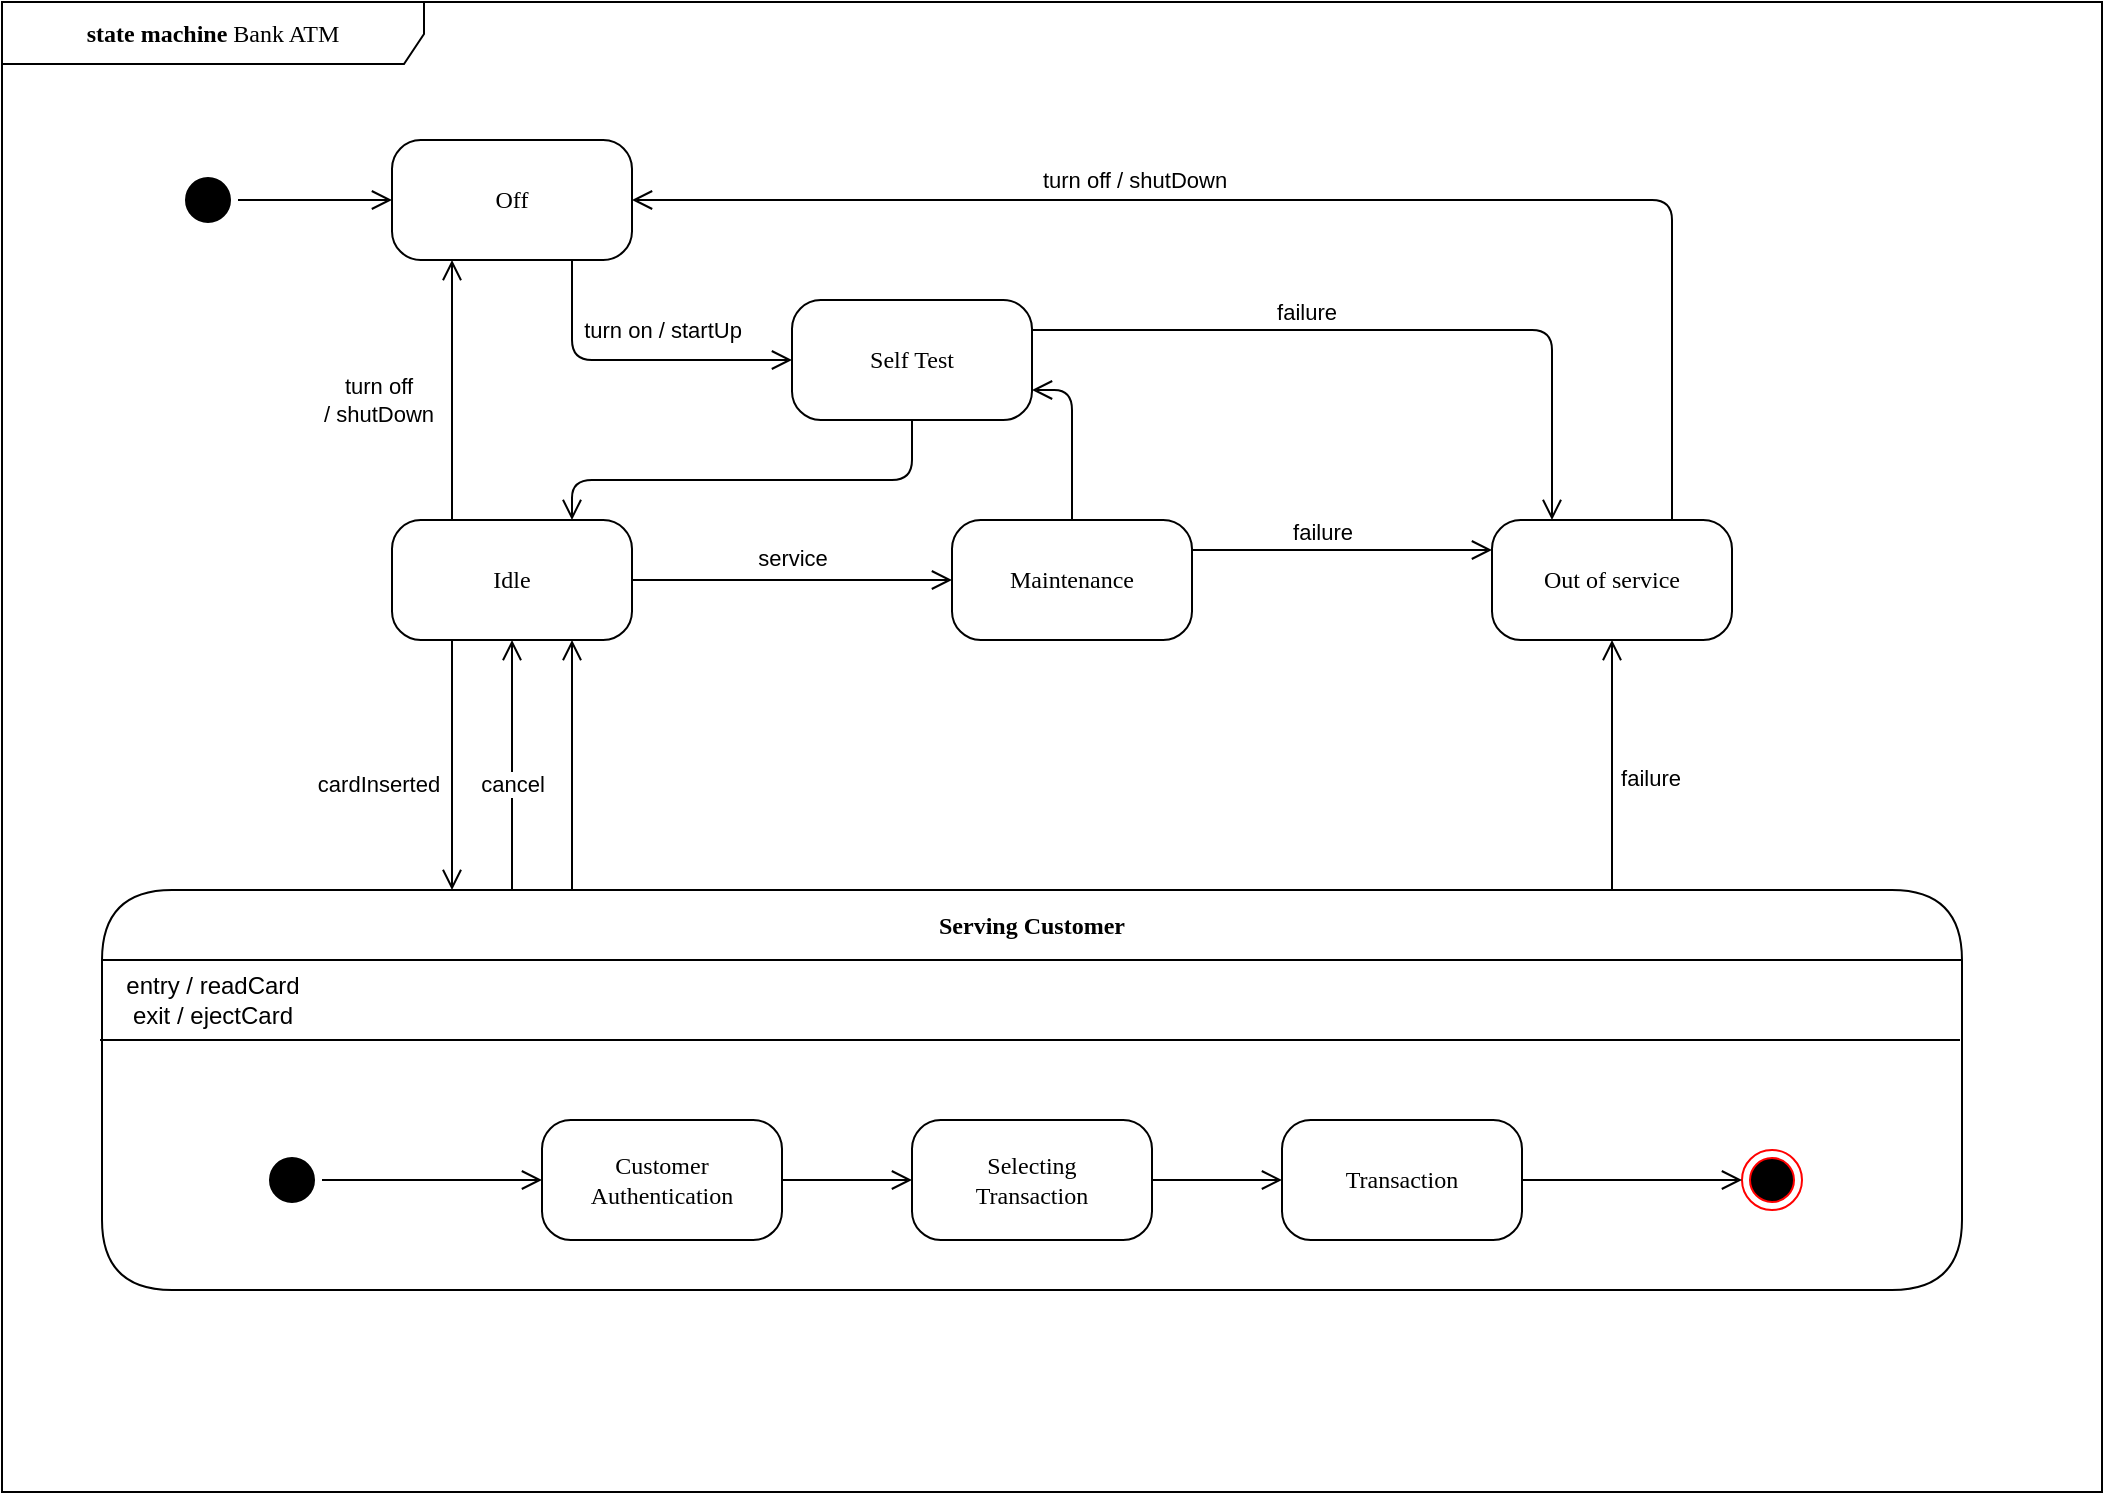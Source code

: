 <mxfile version="22.0.4" type="google">
  <diagram name="Page-1" id="58cdce13-f638-feb5-8d6f-7d28b1aa9fa0">
    <mxGraphModel grid="0" page="1" gridSize="10" guides="1" tooltips="1" connect="1" arrows="1" fold="1" pageScale="1" pageWidth="1100" pageHeight="850" background="none" math="0" shadow="0">
      <root>
        <mxCell id="0" />
        <mxCell id="1" parent="0" />
        <mxCell id="382b91b5511bd0f7-1" value="" style="ellipse;html=1;shape=startState;fillColor=#000000;strokeColor=#000000;rounded=1;shadow=0;comic=0;labelBackgroundColor=none;fontFamily=Verdana;fontSize=12;fontColor=#000000;align=center;direction=south;" vertex="1" parent="1">
          <mxGeometry x="103" y="171" width="30" height="30" as="geometry" />
        </mxCell>
        <mxCell id="382b91b5511bd0f7-5" value="Idle" style="rounded=1;whiteSpace=wrap;html=1;arcSize=24;fillColor=none;strokeColor=#000000;shadow=0;comic=0;labelBackgroundColor=none;fontFamily=Verdana;fontSize=12;fontColor=#000000;align=center;" vertex="1" parent="1">
          <mxGeometry x="210" y="346" width="120" height="60" as="geometry" />
        </mxCell>
        <mxCell id="382b91b5511bd0f7-6" value="Off" style="rounded=1;whiteSpace=wrap;html=1;arcSize=24;fillColor=none;strokeColor=#000000;shadow=0;comic=0;labelBackgroundColor=none;fontFamily=Verdana;fontSize=12;fontColor=#000000;align=center;" vertex="1" parent="1">
          <mxGeometry x="210" y="156" width="120" height="60" as="geometry" />
        </mxCell>
        <mxCell id="3cde6dad864a17aa-3" style="edgeStyle=orthogonalEdgeStyle;html=1;exitX=1;exitY=0.25;entryX=0.25;entryY=0;labelBackgroundColor=none;endArrow=open;endSize=8;strokeColor=#000000;fontFamily=Verdana;fontSize=12;align=left;fillColor=none;" edge="1" parent="1" source="382b91b5511bd0f7-7" target="382b91b5511bd0f7-9">
          <mxGeometry relative="1" as="geometry" />
        </mxCell>
        <mxCell id="ulhHq2SLIuZRjMTelluO-8" value="failure" style="edgeLabel;html=1;align=center;verticalAlign=middle;resizable=0;points=[];" connectable="0" vertex="1" parent="3cde6dad864a17aa-3">
          <mxGeometry x="-0.305" y="1" relative="1" as="geometry">
            <mxPoint x="13" y="-8" as="offset" />
          </mxGeometry>
        </mxCell>
        <mxCell id="382b91b5511bd0f7-7" value="Self Test" style="rounded=1;whiteSpace=wrap;html=1;arcSize=24;fillColor=none;strokeColor=#000000;shadow=0;comic=0;labelBackgroundColor=none;fontFamily=Verdana;fontSize=12;fontColor=#000000;align=center;" vertex="1" parent="1">
          <mxGeometry x="410" y="236" width="120" height="60" as="geometry" />
        </mxCell>
        <mxCell id="3cde6dad864a17aa-4" style="edgeStyle=orthogonalEdgeStyle;html=1;exitX=0.75;exitY=0;entryX=1;entryY=0.5;labelBackgroundColor=none;endArrow=open;endSize=8;strokeColor=#000000;fontFamily=Verdana;fontSize=12;align=left;fillColor=none;" edge="1" parent="1" source="382b91b5511bd0f7-9" target="382b91b5511bd0f7-6">
          <mxGeometry relative="1" as="geometry">
            <Array as="points">
              <mxPoint x="850" y="186" />
            </Array>
          </mxGeometry>
        </mxCell>
        <mxCell id="ulhHq2SLIuZRjMTelluO-6" value="turn off / shutDown" style="edgeLabel;html=1;align=center;verticalAlign=middle;resizable=0;points=[];" connectable="0" vertex="1" parent="3cde6dad864a17aa-4">
          <mxGeometry x="0.274" y="-1" relative="1" as="geometry">
            <mxPoint x="4" y="-9" as="offset" />
          </mxGeometry>
        </mxCell>
        <mxCell id="382b91b5511bd0f7-9" value="Out of service" style="rounded=1;whiteSpace=wrap;html=1;arcSize=24;fillColor=none;strokeColor=#000000;shadow=0;comic=0;labelBackgroundColor=none;fontFamily=Verdana;fontSize=12;fontColor=#000000;align=center;" vertex="1" parent="1">
          <mxGeometry x="760" y="346" width="120" height="60" as="geometry" />
        </mxCell>
        <mxCell id="382b91b5511bd0f7-10" value="Maintenance" style="rounded=1;whiteSpace=wrap;html=1;arcSize=24;fillColor=none;strokeColor=#000000;shadow=0;comic=0;labelBackgroundColor=none;fontFamily=Verdana;fontSize=12;fontColor=#000000;align=center;" vertex="1" parent="1">
          <mxGeometry x="490" y="346" width="120" height="60" as="geometry" />
        </mxCell>
        <mxCell id="3cde6dad864a17aa-5" style="edgeStyle=elbowEdgeStyle;html=1;labelBackgroundColor=none;endArrow=open;endSize=8;strokeColor=#000000;fontFamily=Verdana;fontSize=12;align=left;fillColor=none;" edge="1" parent="1" source="2a3bc250acf0617d-7" target="382b91b5511bd0f7-9">
          <mxGeometry relative="1" as="geometry" />
        </mxCell>
        <mxCell id="2a3bc250acf0617d-7" value="Serving Customer" style="swimlane;whiteSpace=wrap;html=1;rounded=1;shadow=0;comic=0;labelBackgroundColor=none;strokeWidth=1;fontFamily=Verdana;fontSize=12;align=center;startSize=35;arcSize=45;" vertex="1" parent="1">
          <mxGeometry x="65" y="531" width="930" height="200" as="geometry">
            <mxRectangle x="95" y="495" width="160" height="30" as="alternateBounds" />
          </mxGeometry>
        </mxCell>
        <mxCell id="3cde6dad864a17aa-10" style="edgeStyle=elbowEdgeStyle;html=1;labelBackgroundColor=none;endArrow=open;endSize=8;strokeColor=#000000;fontFamily=Verdana;fontSize=12;align=left;fillColor=none;" edge="1" parent="2a3bc250acf0617d-7" source="382b91b5511bd0f7-8" target="3cde6dad864a17aa-1">
          <mxGeometry relative="1" as="geometry" />
        </mxCell>
        <mxCell id="382b91b5511bd0f7-8" value="Customer&lt;br&gt;Authentication" style="rounded=1;whiteSpace=wrap;html=1;arcSize=24;fillColor=none;strokeColor=#000000;shadow=0;comic=0;labelBackgroundColor=none;fontFamily=Verdana;fontSize=12;fontColor=#000000;align=center;" vertex="1" parent="2a3bc250acf0617d-7">
          <mxGeometry x="220" y="115" width="120" height="60" as="geometry" />
        </mxCell>
        <mxCell id="24f968d109e7d6b4-3" value="" style="ellipse;html=1;shape=endState;fillColor=#000000;strokeColor=#ff0000;rounded=1;shadow=0;comic=0;labelBackgroundColor=none;fontFamily=Verdana;fontSize=12;fontColor=#000000;align=center;" vertex="1" parent="2a3bc250acf0617d-7">
          <mxGeometry x="820" y="130" width="30" height="30" as="geometry" />
        </mxCell>
        <mxCell id="3cde6dad864a17aa-9" style="edgeStyle=elbowEdgeStyle;html=1;labelBackgroundColor=none;endArrow=open;endSize=8;strokeColor=#000000;fontFamily=Verdana;fontSize=12;align=left;fillColor=none;" edge="1" parent="2a3bc250acf0617d-7" source="2a3bc250acf0617d-3" target="382b91b5511bd0f7-8">
          <mxGeometry relative="1" as="geometry" />
        </mxCell>
        <mxCell id="2a3bc250acf0617d-3" value="" style="ellipse;html=1;shape=startState;fillColor=#000000;strokeColor=#000000;rounded=1;shadow=0;comic=0;labelBackgroundColor=none;fontFamily=Verdana;fontSize=12;fontColor=#000000;align=center;direction=south;" vertex="1" parent="2a3bc250acf0617d-7">
          <mxGeometry x="80" y="130" width="30" height="30" as="geometry" />
        </mxCell>
        <mxCell id="3cde6dad864a17aa-11" style="edgeStyle=elbowEdgeStyle;html=1;labelBackgroundColor=none;endArrow=open;endSize=8;strokeColor=#000000;fontFamily=Verdana;fontSize=12;align=left;fillColor=none;" edge="1" parent="2a3bc250acf0617d-7" source="3cde6dad864a17aa-1" target="3cde6dad864a17aa-2">
          <mxGeometry relative="1" as="geometry" />
        </mxCell>
        <mxCell id="3cde6dad864a17aa-1" value="Selecting&lt;br&gt;Transaction" style="rounded=1;whiteSpace=wrap;html=1;arcSize=24;fillColor=none;strokeColor=#000000;shadow=0;comic=0;labelBackgroundColor=none;fontFamily=Verdana;fontSize=12;fontColor=#000000;align=center;" vertex="1" parent="2a3bc250acf0617d-7">
          <mxGeometry x="405" y="115" width="120" height="60" as="geometry" />
        </mxCell>
        <mxCell id="3cde6dad864a17aa-12" style="edgeStyle=elbowEdgeStyle;html=1;labelBackgroundColor=none;endArrow=open;endSize=8;strokeColor=#000000;fontFamily=Verdana;fontSize=12;align=left;fillColor=none;" edge="1" parent="2a3bc250acf0617d-7" source="3cde6dad864a17aa-2" target="24f968d109e7d6b4-3">
          <mxGeometry relative="1" as="geometry" />
        </mxCell>
        <mxCell id="3cde6dad864a17aa-2" value="Transaction" style="rounded=1;whiteSpace=wrap;html=1;arcSize=24;fillColor=none;strokeColor=#000000;shadow=0;comic=0;labelBackgroundColor=none;fontFamily=Verdana;fontSize=12;fontColor=#000000;align=center;" vertex="1" parent="2a3bc250acf0617d-7">
          <mxGeometry x="590" y="115" width="120" height="60" as="geometry" />
        </mxCell>
        <mxCell id="ulhHq2SLIuZRjMTelluO-4" value="entry / readCard&lt;br&gt;exit / ejectCard" style="text;html=1;align=center;verticalAlign=middle;resizable=0;points=[];autosize=1;strokeColor=none;fillColor=none;" vertex="1" parent="2a3bc250acf0617d-7">
          <mxGeometry y="35" width="110" height="40" as="geometry" />
        </mxCell>
        <mxCell id="2a3bc250acf0617d-8" value="&lt;b&gt;state machine&lt;/b&gt;&amp;nbsp;Bank ATM" style="shape=umlFrame;whiteSpace=wrap;html=1;rounded=1;shadow=0;comic=0;labelBackgroundColor=none;strokeWidth=1;fontFamily=Verdana;fontSize=12;align=center;width=211;height=31;" vertex="1" parent="1">
          <mxGeometry x="15" y="87" width="1050" height="745" as="geometry" />
        </mxCell>
        <mxCell id="2a3bc250acf0617d-9" style="edgeStyle=orthogonalEdgeStyle;html=1;labelBackgroundColor=none;endArrow=open;endSize=8;strokeColor=#000000;fontFamily=Verdana;fontSize=12;align=left;fillColor=none;" edge="1" parent="1" source="382b91b5511bd0f7-1" target="382b91b5511bd0f7-6">
          <mxGeometry relative="1" as="geometry" />
        </mxCell>
        <mxCell id="2a3bc250acf0617d-10" style="edgeStyle=orthogonalEdgeStyle;html=1;labelBackgroundColor=none;endArrow=open;endSize=8;strokeColor=#000000;fontFamily=Verdana;fontSize=12;align=left;entryX=0;entryY=0.5;fillColor=none;" edge="1" parent="1" source="382b91b5511bd0f7-6" target="382b91b5511bd0f7-7">
          <mxGeometry relative="1" as="geometry">
            <Array as="points">
              <mxPoint x="300" y="266" />
            </Array>
          </mxGeometry>
        </mxCell>
        <mxCell id="ulhHq2SLIuZRjMTelluO-7" value="turn on / startUp" style="edgeLabel;html=1;align=center;verticalAlign=middle;resizable=0;points=[];" connectable="0" vertex="1" parent="2a3bc250acf0617d-10">
          <mxGeometry x="-0.668" y="-3" relative="1" as="geometry">
            <mxPoint x="48" y="8" as="offset" />
          </mxGeometry>
        </mxCell>
        <mxCell id="2a3bc250acf0617d-11" style="edgeStyle=orthogonalEdgeStyle;html=1;entryX=0.75;entryY=0;labelBackgroundColor=none;endArrow=open;endSize=8;strokeColor=#000000;fontFamily=Verdana;fontSize=12;align=left;exitX=0.5;exitY=1;fillColor=none;" edge="1" parent="1" source="382b91b5511bd0f7-7" target="382b91b5511bd0f7-5">
          <mxGeometry relative="1" as="geometry">
            <mxPoint x="490" y="336" as="sourcePoint" />
            <Array as="points">
              <mxPoint x="470" y="326" />
              <mxPoint x="300" y="326" />
            </Array>
          </mxGeometry>
        </mxCell>
        <mxCell id="2a3bc250acf0617d-12" style="edgeStyle=orthogonalEdgeStyle;html=1;exitX=0.25;exitY=0;entryX=0.25;entryY=1;labelBackgroundColor=none;endArrow=open;endSize=8;strokeColor=#000000;fontFamily=Verdana;fontSize=12;align=left;fillColor=none;" edge="1" parent="1" source="382b91b5511bd0f7-5" target="382b91b5511bd0f7-6">
          <mxGeometry relative="1" as="geometry" />
        </mxCell>
        <mxCell id="2a3bc250acf0617d-13" style="edgeStyle=orthogonalEdgeStyle;html=1;exitX=1;exitY=0.5;entryX=0;entryY=0.5;labelBackgroundColor=none;endArrow=open;endSize=8;strokeColor=#000000;fontFamily=Verdana;fontSize=12;align=left;fillColor=none;" edge="1" parent="1" source="382b91b5511bd0f7-5" target="382b91b5511bd0f7-10">
          <mxGeometry relative="1" as="geometry" />
        </mxCell>
        <mxCell id="ulhHq2SLIuZRjMTelluO-11" value="service" style="edgeLabel;html=1;align=center;verticalAlign=middle;resizable=0;points=[];" connectable="0" vertex="1" parent="2a3bc250acf0617d-13">
          <mxGeometry x="-0.31" y="10" relative="1" as="geometry">
            <mxPoint x="25" y="-1" as="offset" />
          </mxGeometry>
        </mxCell>
        <mxCell id="2a3bc250acf0617d-14" style="edgeStyle=orthogonalEdgeStyle;html=1;exitX=0.5;exitY=0;entryX=1;entryY=0.75;labelBackgroundColor=none;endArrow=open;endSize=8;strokeColor=#000000;fontFamily=Verdana;fontSize=12;align=left;fillColor=none;" edge="1" parent="1" source="382b91b5511bd0f7-10" target="382b91b5511bd0f7-7">
          <mxGeometry relative="1" as="geometry" />
        </mxCell>
        <mxCell id="2a3bc250acf0617d-15" style="edgeStyle=orthogonalEdgeStyle;html=1;exitX=1;exitY=0.25;entryX=0;entryY=0.25;labelBackgroundColor=none;endArrow=open;endSize=8;strokeColor=#000000;fontFamily=Verdana;fontSize=12;align=left;fillColor=none;" edge="1" parent="1" source="382b91b5511bd0f7-10" target="382b91b5511bd0f7-9">
          <mxGeometry relative="1" as="geometry" />
        </mxCell>
        <mxCell id="3cde6dad864a17aa-6" style="edgeStyle=elbowEdgeStyle;html=1;labelBackgroundColor=none;endArrow=open;endSize=8;strokeColor=#000000;fontFamily=Verdana;fontSize=12;align=left;entryX=0.75;entryY=1;fillColor=none;" edge="1" parent="1" source="2a3bc250acf0617d-7" target="382b91b5511bd0f7-5">
          <mxGeometry relative="1" as="geometry">
            <mxPoint x="310" y="541" as="sourcePoint" />
            <mxPoint x="310" y="416" as="targetPoint" />
          </mxGeometry>
        </mxCell>
        <mxCell id="3cde6dad864a17aa-7" style="edgeStyle=elbowEdgeStyle;html=1;labelBackgroundColor=none;endArrow=open;endSize=8;strokeColor=#000000;fontFamily=Verdana;fontSize=12;align=left;entryX=0.5;entryY=1;fillColor=none;" edge="1" parent="1" source="2a3bc250acf0617d-7" target="382b91b5511bd0f7-5">
          <mxGeometry relative="1" as="geometry">
            <mxPoint x="310" y="541" as="sourcePoint" />
            <mxPoint x="310" y="416" as="targetPoint" />
          </mxGeometry>
        </mxCell>
        <mxCell id="ulhHq2SLIuZRjMTelluO-12" value="cancel" style="edgeLabel;html=1;align=center;verticalAlign=middle;resizable=0;points=[];" connectable="0" vertex="1" parent="3cde6dad864a17aa-7">
          <mxGeometry x="-0.039" y="-8" relative="1" as="geometry">
            <mxPoint x="-8" y="7" as="offset" />
          </mxGeometry>
        </mxCell>
        <mxCell id="3cde6dad864a17aa-8" style="edgeStyle=elbowEdgeStyle;html=1;labelBackgroundColor=none;endArrow=open;endSize=8;strokeColor=#000000;fontFamily=Verdana;fontSize=12;align=left;exitX=0.25;exitY=1;fillColor=none;" edge="1" parent="1" source="382b91b5511bd0f7-5" target="2a3bc250acf0617d-7">
          <mxGeometry relative="1" as="geometry">
            <mxPoint x="320" y="551" as="sourcePoint" />
            <mxPoint x="320" y="426" as="targetPoint" />
          </mxGeometry>
        </mxCell>
        <mxCell id="ulhHq2SLIuZRjMTelluO-13" value="cardInserted" style="edgeLabel;html=1;align=center;verticalAlign=middle;resizable=0;points=[];" connectable="0" vertex="1" parent="3cde6dad864a17aa-8">
          <mxGeometry x="0.001" y="-6" relative="1" as="geometry">
            <mxPoint x="-31" y="9" as="offset" />
          </mxGeometry>
        </mxCell>
        <mxCell id="ulhHq2SLIuZRjMTelluO-5" value="" style="endArrow=none;html=1;rounded=0;" edge="1" parent="1">
          <mxGeometry width="50" height="50" relative="1" as="geometry">
            <mxPoint x="64" y="606" as="sourcePoint" />
            <mxPoint x="994" y="606" as="targetPoint" />
          </mxGeometry>
        </mxCell>
        <mxCell id="ulhHq2SLIuZRjMTelluO-9" value="failure" style="edgeLabel;html=1;align=center;verticalAlign=middle;resizable=0;points=[];" connectable="0" vertex="1" parent="1">
          <mxGeometry x="684.999" y="248.0" as="geometry">
            <mxPoint x="-10" y="104" as="offset" />
          </mxGeometry>
        </mxCell>
        <mxCell id="ulhHq2SLIuZRjMTelluO-10" value="failure" style="edgeLabel;html=1;align=center;verticalAlign=middle;resizable=0;points=[];" connectable="0" vertex="1" parent="1">
          <mxGeometry x="848.999" y="371.0" as="geometry">
            <mxPoint x="-10" y="104" as="offset" />
          </mxGeometry>
        </mxCell>
        <mxCell id="ulhHq2SLIuZRjMTelluO-14" value="turn off &lt;br&gt;/ shutDown" style="edgeLabel;html=1;align=center;verticalAlign=middle;resizable=0;points=[];" connectable="0" vertex="1" parent="1">
          <mxGeometry x="203.0" y="285.998" as="geometry" />
        </mxCell>
      </root>
    </mxGraphModel>
  </diagram>
</mxfile>
